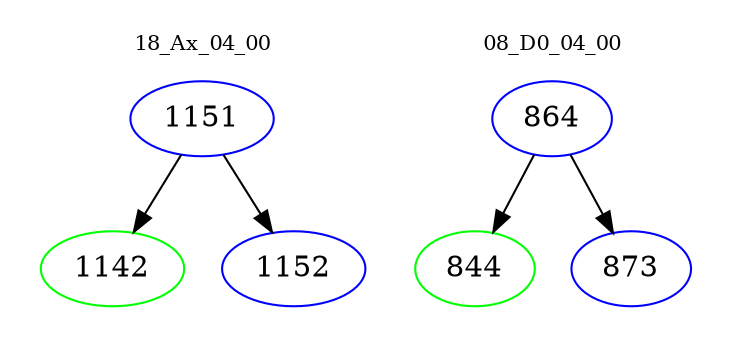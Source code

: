 digraph{
subgraph cluster_0 {
color = white
label = "18_Ax_04_00";
fontsize=10;
T0_1151 [label="1151", color="blue"]
T0_1151 -> T0_1142 [color="black"]
T0_1142 [label="1142", color="green"]
T0_1151 -> T0_1152 [color="black"]
T0_1152 [label="1152", color="blue"]
}
subgraph cluster_1 {
color = white
label = "08_D0_04_00";
fontsize=10;
T1_864 [label="864", color="blue"]
T1_864 -> T1_844 [color="black"]
T1_844 [label="844", color="green"]
T1_864 -> T1_873 [color="black"]
T1_873 [label="873", color="blue"]
}
}
